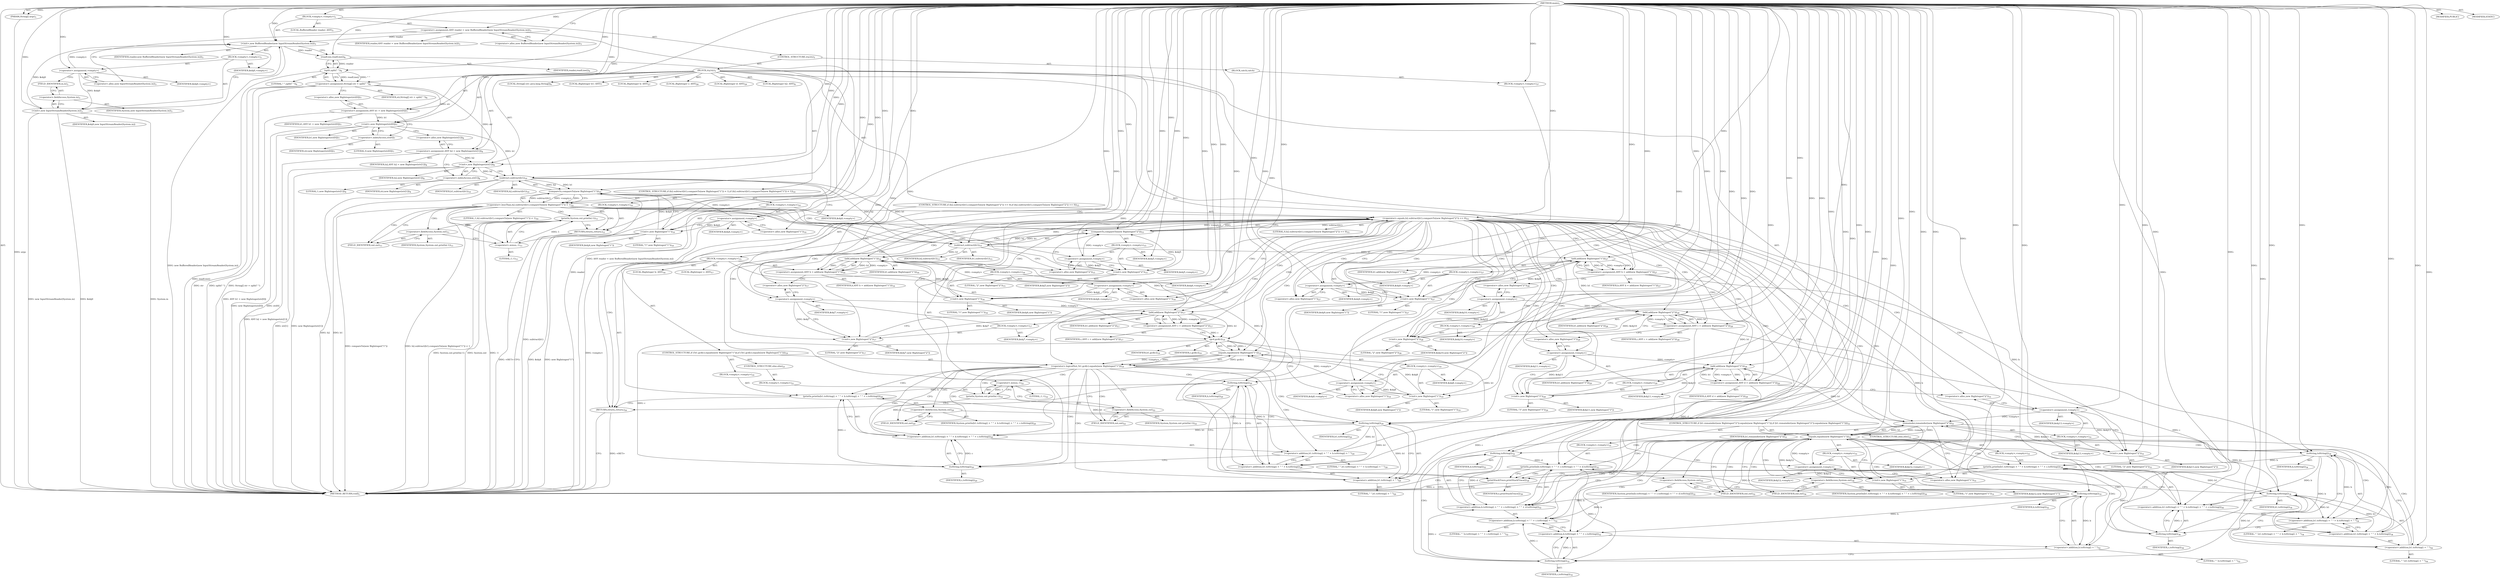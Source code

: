 digraph "main" {  
"23" [label = <(METHOD,main)<SUB>1</SUB>> ]
"24" [label = <(PARAM,String[] args)<SUB>1</SUB>> ]
"25" [label = <(BLOCK,&lt;empty&gt;,&lt;empty&gt;)<SUB>1</SUB>> ]
"4" [label = <(LOCAL,BufferedReader reader: ANY)<SUB>3</SUB>> ]
"26" [label = <(&lt;operator&gt;.assignment,ANY reader = new BufferedReader(new InputStreamReader(System.in)))<SUB>3</SUB>> ]
"27" [label = <(IDENTIFIER,reader,ANY reader = new BufferedReader(new InputStreamReader(System.in)))<SUB>3</SUB>> ]
"28" [label = <(&lt;operator&gt;.alloc,new BufferedReader(new InputStreamReader(System.in)))<SUB>3</SUB>> ]
"29" [label = <(&lt;init&gt;,new BufferedReader(new InputStreamReader(System.in)))<SUB>3</SUB>> ]
"3" [label = <(IDENTIFIER,reader,new BufferedReader(new InputStreamReader(System.in)))<SUB>3</SUB>> ]
"30" [label = <(BLOCK,&lt;empty&gt;,&lt;empty&gt;)<SUB>3</SUB>> ]
"31" [label = <(&lt;operator&gt;.assignment,&lt;empty&gt;)> ]
"32" [label = <(IDENTIFIER,$obj0,&lt;empty&gt;)> ]
"33" [label = <(&lt;operator&gt;.alloc,new InputStreamReader(System.in))<SUB>3</SUB>> ]
"34" [label = <(&lt;init&gt;,new InputStreamReader(System.in))<SUB>3</SUB>> ]
"35" [label = <(IDENTIFIER,$obj0,new InputStreamReader(System.in))> ]
"36" [label = <(&lt;operator&gt;.fieldAccess,System.in)<SUB>3</SUB>> ]
"37" [label = <(IDENTIFIER,System,new InputStreamReader(System.in))<SUB>3</SUB>> ]
"38" [label = <(FIELD_IDENTIFIER,in,in)<SUB>3</SUB>> ]
"39" [label = <(IDENTIFIER,$obj0,&lt;empty&gt;)> ]
"40" [label = <(CONTROL_STRUCTURE,try,try)<SUB>5</SUB>> ]
"41" [label = <(BLOCK,try,try)<SUB>5</SUB>> ]
"42" [label = <(LOCAL,String[] str: java.lang.String[])<SUB>6</SUB>> ]
"43" [label = <(&lt;operator&gt;.assignment,String[] str = split(&quot; &quot;))<SUB>6</SUB>> ]
"44" [label = <(IDENTIFIER,str,String[] str = split(&quot; &quot;))<SUB>6</SUB>> ]
"45" [label = <(split,split(&quot; &quot;))<SUB>6</SUB>> ]
"46" [label = <(readLine,readLine())<SUB>6</SUB>> ]
"47" [label = <(IDENTIFIER,reader,readLine())<SUB>6</SUB>> ]
"48" [label = <(LITERAL,&quot; &quot;,split(&quot; &quot;))<SUB>6</SUB>> ]
"6" [label = <(LOCAL,BigInteger b1: ANY)<SUB>7</SUB>> ]
"49" [label = <(&lt;operator&gt;.assignment,ANY b1 = new BigInteger(str[0]))<SUB>7</SUB>> ]
"50" [label = <(IDENTIFIER,b1,ANY b1 = new BigInteger(str[0]))<SUB>7</SUB>> ]
"51" [label = <(&lt;operator&gt;.alloc,new BigInteger(str[0]))<SUB>7</SUB>> ]
"52" [label = <(&lt;init&gt;,new BigInteger(str[0]))<SUB>7</SUB>> ]
"5" [label = <(IDENTIFIER,b1,new BigInteger(str[0]))<SUB>7</SUB>> ]
"53" [label = <(&lt;operator&gt;.indexAccess,str[0])<SUB>7</SUB>> ]
"54" [label = <(IDENTIFIER,str,new BigInteger(str[0]))<SUB>7</SUB>> ]
"55" [label = <(LITERAL,0,new BigInteger(str[0]))<SUB>7</SUB>> ]
"8" [label = <(LOCAL,BigInteger b2: ANY)<SUB>8</SUB>> ]
"56" [label = <(&lt;operator&gt;.assignment,ANY b2 = new BigInteger(str[1]))<SUB>8</SUB>> ]
"57" [label = <(IDENTIFIER,b2,ANY b2 = new BigInteger(str[1]))<SUB>8</SUB>> ]
"58" [label = <(&lt;operator&gt;.alloc,new BigInteger(str[1]))<SUB>8</SUB>> ]
"59" [label = <(&lt;init&gt;,new BigInteger(str[1]))<SUB>8</SUB>> ]
"7" [label = <(IDENTIFIER,b2,new BigInteger(str[1]))<SUB>8</SUB>> ]
"60" [label = <(&lt;operator&gt;.indexAccess,str[1])<SUB>8</SUB>> ]
"61" [label = <(IDENTIFIER,str,new BigInteger(str[1]))<SUB>8</SUB>> ]
"62" [label = <(LITERAL,1,new BigInteger(str[1]))<SUB>8</SUB>> ]
"63" [label = <(CONTROL_STRUCTURE,if (b2.subtract(b1).compareTo(new BigInteger(&quot;1&quot;)) &lt; 1),if (b2.subtract(b1).compareTo(new BigInteger(&quot;1&quot;)) &lt; 1))<SUB>10</SUB>> ]
"64" [label = <(&lt;operator&gt;.lessThan,b2.subtract(b1).compareTo(new BigInteger(&quot;1&quot;)) &lt; 1)<SUB>10</SUB>> ]
"65" [label = <(compareTo,compareTo(new BigInteger(&quot;1&quot;)))<SUB>10</SUB>> ]
"66" [label = <(subtract,subtract(b1))<SUB>10</SUB>> ]
"67" [label = <(IDENTIFIER,b2,subtract(b1))<SUB>10</SUB>> ]
"68" [label = <(IDENTIFIER,b1,subtract(b1))<SUB>10</SUB>> ]
"69" [label = <(BLOCK,&lt;empty&gt;,&lt;empty&gt;)<SUB>10</SUB>> ]
"70" [label = <(&lt;operator&gt;.assignment,&lt;empty&gt;)> ]
"71" [label = <(IDENTIFIER,$obj4,&lt;empty&gt;)> ]
"72" [label = <(&lt;operator&gt;.alloc,new BigInteger(&quot;1&quot;))<SUB>10</SUB>> ]
"73" [label = <(&lt;init&gt;,new BigInteger(&quot;1&quot;))<SUB>10</SUB>> ]
"74" [label = <(IDENTIFIER,$obj4,new BigInteger(&quot;1&quot;))> ]
"75" [label = <(LITERAL,&quot;1&quot;,new BigInteger(&quot;1&quot;))<SUB>10</SUB>> ]
"76" [label = <(IDENTIFIER,$obj4,&lt;empty&gt;)> ]
"77" [label = <(LITERAL,1,b2.subtract(b1).compareTo(new BigInteger(&quot;1&quot;)) &lt; 1)<SUB>10</SUB>> ]
"78" [label = <(BLOCK,&lt;empty&gt;,&lt;empty&gt;)<SUB>10</SUB>> ]
"79" [label = <(println,System.out.println(-1))<SUB>11</SUB>> ]
"80" [label = <(&lt;operator&gt;.fieldAccess,System.out)<SUB>11</SUB>> ]
"81" [label = <(IDENTIFIER,System,System.out.println(-1))<SUB>11</SUB>> ]
"82" [label = <(FIELD_IDENTIFIER,out,out)<SUB>11</SUB>> ]
"83" [label = <(&lt;operator&gt;.minus,-1)<SUB>11</SUB>> ]
"84" [label = <(LITERAL,1,-1)<SUB>11</SUB>> ]
"85" [label = <(RETURN,return;,return;)<SUB>12</SUB>> ]
"86" [label = <(CONTROL_STRUCTURE,if (b2.subtract(b1).compareTo(new BigInteger(&quot;2&quot;)) == 0),if (b2.subtract(b1).compareTo(new BigInteger(&quot;2&quot;)) == 0))<SUB>15</SUB>> ]
"87" [label = <(&lt;operator&gt;.equals,b2.subtract(b1).compareTo(new BigInteger(&quot;2&quot;)) == 0)<SUB>15</SUB>> ]
"88" [label = <(compareTo,compareTo(new BigInteger(&quot;2&quot;)))<SUB>15</SUB>> ]
"89" [label = <(subtract,subtract(b1))<SUB>15</SUB>> ]
"90" [label = <(IDENTIFIER,b2,subtract(b1))<SUB>15</SUB>> ]
"91" [label = <(IDENTIFIER,b1,subtract(b1))<SUB>15</SUB>> ]
"92" [label = <(BLOCK,&lt;empty&gt;,&lt;empty&gt;)<SUB>15</SUB>> ]
"93" [label = <(&lt;operator&gt;.assignment,&lt;empty&gt;)> ]
"94" [label = <(IDENTIFIER,$obj5,&lt;empty&gt;)> ]
"95" [label = <(&lt;operator&gt;.alloc,new BigInteger(&quot;2&quot;))<SUB>15</SUB>> ]
"96" [label = <(&lt;init&gt;,new BigInteger(&quot;2&quot;))<SUB>15</SUB>> ]
"97" [label = <(IDENTIFIER,$obj5,new BigInteger(&quot;2&quot;))> ]
"98" [label = <(LITERAL,&quot;2&quot;,new BigInteger(&quot;2&quot;))<SUB>15</SUB>> ]
"99" [label = <(IDENTIFIER,$obj5,&lt;empty&gt;)> ]
"100" [label = <(LITERAL,0,b2.subtract(b1).compareTo(new BigInteger(&quot;2&quot;)) == 0)<SUB>15</SUB>> ]
"101" [label = <(BLOCK,&lt;empty&gt;,&lt;empty&gt;)<SUB>15</SUB>> ]
"102" [label = <(LOCAL,BigInteger b: ANY)<SUB>16</SUB>> ]
"103" [label = <(&lt;operator&gt;.assignment,ANY b = add(new BigInteger(&quot;1&quot;)))<SUB>16</SUB>> ]
"104" [label = <(IDENTIFIER,b,ANY b = add(new BigInteger(&quot;1&quot;)))<SUB>16</SUB>> ]
"105" [label = <(add,add(new BigInteger(&quot;1&quot;)))<SUB>16</SUB>> ]
"106" [label = <(IDENTIFIER,b1,add(new BigInteger(&quot;1&quot;)))<SUB>16</SUB>> ]
"107" [label = <(BLOCK,&lt;empty&gt;,&lt;empty&gt;)<SUB>16</SUB>> ]
"108" [label = <(&lt;operator&gt;.assignment,&lt;empty&gt;)> ]
"109" [label = <(IDENTIFIER,$obj6,&lt;empty&gt;)> ]
"110" [label = <(&lt;operator&gt;.alloc,new BigInteger(&quot;1&quot;))<SUB>16</SUB>> ]
"111" [label = <(&lt;init&gt;,new BigInteger(&quot;1&quot;))<SUB>16</SUB>> ]
"112" [label = <(IDENTIFIER,$obj6,new BigInteger(&quot;1&quot;))> ]
"113" [label = <(LITERAL,&quot;1&quot;,new BigInteger(&quot;1&quot;))<SUB>16</SUB>> ]
"114" [label = <(IDENTIFIER,$obj6,&lt;empty&gt;)> ]
"115" [label = <(LOCAL,BigInteger c: ANY)<SUB>17</SUB>> ]
"116" [label = <(&lt;operator&gt;.assignment,ANY c = add(new BigInteger(&quot;2&quot;)))<SUB>17</SUB>> ]
"117" [label = <(IDENTIFIER,c,ANY c = add(new BigInteger(&quot;2&quot;)))<SUB>17</SUB>> ]
"118" [label = <(add,add(new BigInteger(&quot;2&quot;)))<SUB>17</SUB>> ]
"119" [label = <(IDENTIFIER,b1,add(new BigInteger(&quot;2&quot;)))<SUB>17</SUB>> ]
"120" [label = <(BLOCK,&lt;empty&gt;,&lt;empty&gt;)<SUB>17</SUB>> ]
"121" [label = <(&lt;operator&gt;.assignment,&lt;empty&gt;)> ]
"122" [label = <(IDENTIFIER,$obj7,&lt;empty&gt;)> ]
"123" [label = <(&lt;operator&gt;.alloc,new BigInteger(&quot;2&quot;))<SUB>17</SUB>> ]
"124" [label = <(&lt;init&gt;,new BigInteger(&quot;2&quot;))<SUB>17</SUB>> ]
"125" [label = <(IDENTIFIER,$obj7,new BigInteger(&quot;2&quot;))> ]
"126" [label = <(LITERAL,&quot;2&quot;,new BigInteger(&quot;2&quot;))<SUB>17</SUB>> ]
"127" [label = <(IDENTIFIER,$obj7,&lt;empty&gt;)> ]
"128" [label = <(CONTROL_STRUCTURE,if (!b1.gcd(c).equals(new BigInteger(&quot;1&quot;))),if (!b1.gcd(c).equals(new BigInteger(&quot;1&quot;))))<SUB>19</SUB>> ]
"129" [label = <(&lt;operator&gt;.logicalNot,!b1.gcd(c).equals(new BigInteger(&quot;1&quot;)))<SUB>19</SUB>> ]
"130" [label = <(equals,equals(new BigInteger(&quot;1&quot;)))<SUB>19</SUB>> ]
"131" [label = <(gcd,gcd(c))<SUB>19</SUB>> ]
"132" [label = <(IDENTIFIER,b1,gcd(c))<SUB>19</SUB>> ]
"133" [label = <(IDENTIFIER,c,gcd(c))<SUB>19</SUB>> ]
"134" [label = <(BLOCK,&lt;empty&gt;,&lt;empty&gt;)<SUB>19</SUB>> ]
"135" [label = <(&lt;operator&gt;.assignment,&lt;empty&gt;)> ]
"136" [label = <(IDENTIFIER,$obj8,&lt;empty&gt;)> ]
"137" [label = <(&lt;operator&gt;.alloc,new BigInteger(&quot;1&quot;))<SUB>19</SUB>> ]
"138" [label = <(&lt;init&gt;,new BigInteger(&quot;1&quot;))<SUB>19</SUB>> ]
"139" [label = <(IDENTIFIER,$obj8,new BigInteger(&quot;1&quot;))> ]
"140" [label = <(LITERAL,&quot;1&quot;,new BigInteger(&quot;1&quot;))<SUB>19</SUB>> ]
"141" [label = <(IDENTIFIER,$obj8,&lt;empty&gt;)> ]
"142" [label = <(BLOCK,&lt;empty&gt;,&lt;empty&gt;)<SUB>19</SUB>> ]
"143" [label = <(println,println(b1.toString() + &quot; &quot; + b.toString() + &quot; &quot; + c.toString()))<SUB>20</SUB>> ]
"144" [label = <(&lt;operator&gt;.fieldAccess,System.out)<SUB>20</SUB>> ]
"145" [label = <(IDENTIFIER,System,println(b1.toString() + &quot; &quot; + b.toString() + &quot; &quot; + c.toString()))<SUB>20</SUB>> ]
"146" [label = <(FIELD_IDENTIFIER,out,out)<SUB>20</SUB>> ]
"147" [label = <(&lt;operator&gt;.addition,b1.toString() + &quot; &quot; + b.toString() + &quot; &quot; + c.toString())<SUB>20</SUB>> ]
"148" [label = <(&lt;operator&gt;.addition,b1.toString() + &quot; &quot; + b.toString() + &quot; &quot;)<SUB>20</SUB>> ]
"149" [label = <(&lt;operator&gt;.addition,b1.toString() + &quot; &quot; + b.toString())<SUB>20</SUB>> ]
"150" [label = <(&lt;operator&gt;.addition,b1.toString() + &quot; &quot;)<SUB>20</SUB>> ]
"151" [label = <(toString,toString())<SUB>20</SUB>> ]
"152" [label = <(IDENTIFIER,b1,toString())<SUB>20</SUB>> ]
"153" [label = <(LITERAL,&quot; &quot;,b1.toString() + &quot; &quot;)<SUB>20</SUB>> ]
"154" [label = <(toString,toString())<SUB>20</SUB>> ]
"155" [label = <(IDENTIFIER,b,toString())<SUB>20</SUB>> ]
"156" [label = <(LITERAL,&quot; &quot;,b1.toString() + &quot; &quot; + b.toString() + &quot; &quot;)<SUB>20</SUB>> ]
"157" [label = <(toString,toString())<SUB>20</SUB>> ]
"158" [label = <(IDENTIFIER,c,toString())<SUB>20</SUB>> ]
"159" [label = <(CONTROL_STRUCTURE,else,else)<SUB>21</SUB>> ]
"160" [label = <(BLOCK,&lt;empty&gt;,&lt;empty&gt;)<SUB>21</SUB>> ]
"161" [label = <(println,System.out.println(-1))<SUB>22</SUB>> ]
"162" [label = <(&lt;operator&gt;.fieldAccess,System.out)<SUB>22</SUB>> ]
"163" [label = <(IDENTIFIER,System,System.out.println(-1))<SUB>22</SUB>> ]
"164" [label = <(FIELD_IDENTIFIER,out,out)<SUB>22</SUB>> ]
"165" [label = <(&lt;operator&gt;.minus,-1)<SUB>22</SUB>> ]
"166" [label = <(LITERAL,1,-1)<SUB>22</SUB>> ]
"167" [label = <(RETURN,return;,return;)<SUB>24</SUB>> ]
"168" [label = <(LOCAL,BigInteger b: ANY)<SUB>27</SUB>> ]
"169" [label = <(&lt;operator&gt;.assignment,ANY b = add(new BigInteger(&quot;1&quot;)))<SUB>27</SUB>> ]
"170" [label = <(IDENTIFIER,b,ANY b = add(new BigInteger(&quot;1&quot;)))<SUB>27</SUB>> ]
"171" [label = <(add,add(new BigInteger(&quot;1&quot;)))<SUB>27</SUB>> ]
"172" [label = <(IDENTIFIER,b1,add(new BigInteger(&quot;1&quot;)))<SUB>27</SUB>> ]
"173" [label = <(BLOCK,&lt;empty&gt;,&lt;empty&gt;)<SUB>27</SUB>> ]
"174" [label = <(&lt;operator&gt;.assignment,&lt;empty&gt;)> ]
"175" [label = <(IDENTIFIER,$obj9,&lt;empty&gt;)> ]
"176" [label = <(&lt;operator&gt;.alloc,new BigInteger(&quot;1&quot;))<SUB>27</SUB>> ]
"177" [label = <(&lt;init&gt;,new BigInteger(&quot;1&quot;))<SUB>27</SUB>> ]
"178" [label = <(IDENTIFIER,$obj9,new BigInteger(&quot;1&quot;))> ]
"179" [label = <(LITERAL,&quot;1&quot;,new BigInteger(&quot;1&quot;))<SUB>27</SUB>> ]
"180" [label = <(IDENTIFIER,$obj9,&lt;empty&gt;)> ]
"181" [label = <(LOCAL,BigInteger c: ANY)<SUB>28</SUB>> ]
"182" [label = <(&lt;operator&gt;.assignment,ANY c = add(new BigInteger(&quot;2&quot;)))<SUB>28</SUB>> ]
"183" [label = <(IDENTIFIER,c,ANY c = add(new BigInteger(&quot;2&quot;)))<SUB>28</SUB>> ]
"184" [label = <(add,add(new BigInteger(&quot;2&quot;)))<SUB>28</SUB>> ]
"185" [label = <(IDENTIFIER,b1,add(new BigInteger(&quot;2&quot;)))<SUB>28</SUB>> ]
"186" [label = <(BLOCK,&lt;empty&gt;,&lt;empty&gt;)<SUB>28</SUB>> ]
"187" [label = <(&lt;operator&gt;.assignment,&lt;empty&gt;)> ]
"188" [label = <(IDENTIFIER,$obj10,&lt;empty&gt;)> ]
"189" [label = <(&lt;operator&gt;.alloc,new BigInteger(&quot;2&quot;))<SUB>28</SUB>> ]
"190" [label = <(&lt;init&gt;,new BigInteger(&quot;2&quot;))<SUB>28</SUB>> ]
"191" [label = <(IDENTIFIER,$obj10,new BigInteger(&quot;2&quot;))> ]
"192" [label = <(LITERAL,&quot;2&quot;,new BigInteger(&quot;2&quot;))<SUB>28</SUB>> ]
"193" [label = <(IDENTIFIER,$obj10,&lt;empty&gt;)> ]
"194" [label = <(LOCAL,BigInteger d: ANY)<SUB>29</SUB>> ]
"195" [label = <(&lt;operator&gt;.assignment,ANY d = add(new BigInteger(&quot;3&quot;)))<SUB>29</SUB>> ]
"196" [label = <(IDENTIFIER,d,ANY d = add(new BigInteger(&quot;3&quot;)))<SUB>29</SUB>> ]
"197" [label = <(add,add(new BigInteger(&quot;3&quot;)))<SUB>29</SUB>> ]
"198" [label = <(IDENTIFIER,b1,add(new BigInteger(&quot;3&quot;)))<SUB>29</SUB>> ]
"199" [label = <(BLOCK,&lt;empty&gt;,&lt;empty&gt;)<SUB>29</SUB>> ]
"200" [label = <(&lt;operator&gt;.assignment,&lt;empty&gt;)> ]
"201" [label = <(IDENTIFIER,$obj11,&lt;empty&gt;)> ]
"202" [label = <(&lt;operator&gt;.alloc,new BigInteger(&quot;3&quot;))<SUB>29</SUB>> ]
"203" [label = <(&lt;init&gt;,new BigInteger(&quot;3&quot;))<SUB>29</SUB>> ]
"204" [label = <(IDENTIFIER,$obj11,new BigInteger(&quot;3&quot;))> ]
"205" [label = <(LITERAL,&quot;3&quot;,new BigInteger(&quot;3&quot;))<SUB>29</SUB>> ]
"206" [label = <(IDENTIFIER,$obj11,&lt;empty&gt;)> ]
"207" [label = <(CONTROL_STRUCTURE,if (b1.remainder(new BigInteger(&quot;2&quot;)).equals(new BigInteger(&quot;1&quot;))),if (b1.remainder(new BigInteger(&quot;2&quot;)).equals(new BigInteger(&quot;1&quot;))))<SUB>31</SUB>> ]
"208" [label = <(equals,equals(new BigInteger(&quot;1&quot;)))<SUB>31</SUB>> ]
"209" [label = <(remainder,remainder(new BigInteger(&quot;2&quot;)))<SUB>31</SUB>> ]
"210" [label = <(IDENTIFIER,b1,remainder(new BigInteger(&quot;2&quot;)))<SUB>31</SUB>> ]
"211" [label = <(BLOCK,&lt;empty&gt;,&lt;empty&gt;)<SUB>31</SUB>> ]
"212" [label = <(&lt;operator&gt;.assignment,&lt;empty&gt;)> ]
"213" [label = <(IDENTIFIER,$obj13,&lt;empty&gt;)> ]
"214" [label = <(&lt;operator&gt;.alloc,new BigInteger(&quot;2&quot;))<SUB>31</SUB>> ]
"215" [label = <(&lt;init&gt;,new BigInteger(&quot;2&quot;))<SUB>31</SUB>> ]
"216" [label = <(IDENTIFIER,$obj13,new BigInteger(&quot;2&quot;))> ]
"217" [label = <(LITERAL,&quot;2&quot;,new BigInteger(&quot;2&quot;))<SUB>31</SUB>> ]
"218" [label = <(IDENTIFIER,$obj13,&lt;empty&gt;)> ]
"219" [label = <(BLOCK,&lt;empty&gt;,&lt;empty&gt;)<SUB>31</SUB>> ]
"220" [label = <(&lt;operator&gt;.assignment,&lt;empty&gt;)> ]
"221" [label = <(IDENTIFIER,$obj12,&lt;empty&gt;)> ]
"222" [label = <(&lt;operator&gt;.alloc,new BigInteger(&quot;1&quot;))<SUB>31</SUB>> ]
"223" [label = <(&lt;init&gt;,new BigInteger(&quot;1&quot;))<SUB>31</SUB>> ]
"224" [label = <(IDENTIFIER,$obj12,new BigInteger(&quot;1&quot;))> ]
"225" [label = <(LITERAL,&quot;1&quot;,new BigInteger(&quot;1&quot;))<SUB>31</SUB>> ]
"226" [label = <(IDENTIFIER,$obj12,&lt;empty&gt;)> ]
"227" [label = <(BLOCK,&lt;empty&gt;,&lt;empty&gt;)<SUB>31</SUB>> ]
"228" [label = <(println,println(b.toString() + &quot; &quot; + c.toString() + &quot; &quot; + d.toString()))<SUB>32</SUB>> ]
"229" [label = <(&lt;operator&gt;.fieldAccess,System.out)<SUB>32</SUB>> ]
"230" [label = <(IDENTIFIER,System,println(b.toString() + &quot; &quot; + c.toString() + &quot; &quot; + d.toString()))<SUB>32</SUB>> ]
"231" [label = <(FIELD_IDENTIFIER,out,out)<SUB>32</SUB>> ]
"232" [label = <(&lt;operator&gt;.addition,b.toString() + &quot; &quot; + c.toString() + &quot; &quot; + d.toString())<SUB>32</SUB>> ]
"233" [label = <(&lt;operator&gt;.addition,b.toString() + &quot; &quot; + c.toString() + &quot; &quot;)<SUB>32</SUB>> ]
"234" [label = <(&lt;operator&gt;.addition,b.toString() + &quot; &quot; + c.toString())<SUB>32</SUB>> ]
"235" [label = <(&lt;operator&gt;.addition,b.toString() + &quot; &quot;)<SUB>32</SUB>> ]
"236" [label = <(toString,toString())<SUB>32</SUB>> ]
"237" [label = <(IDENTIFIER,b,toString())<SUB>32</SUB>> ]
"238" [label = <(LITERAL,&quot; &quot;,b.toString() + &quot; &quot;)<SUB>32</SUB>> ]
"239" [label = <(toString,toString())<SUB>32</SUB>> ]
"240" [label = <(IDENTIFIER,c,toString())<SUB>32</SUB>> ]
"241" [label = <(LITERAL,&quot; &quot;,b.toString() + &quot; &quot; + c.toString() + &quot; &quot;)<SUB>32</SUB>> ]
"242" [label = <(toString,toString())<SUB>32</SUB>> ]
"243" [label = <(IDENTIFIER,d,toString())<SUB>32</SUB>> ]
"244" [label = <(CONTROL_STRUCTURE,else,else)<SUB>33</SUB>> ]
"245" [label = <(BLOCK,&lt;empty&gt;,&lt;empty&gt;)<SUB>33</SUB>> ]
"246" [label = <(println,println(b1.toString() + &quot; &quot; + b.toString() + &quot; &quot; + c.toString()))<SUB>34</SUB>> ]
"247" [label = <(&lt;operator&gt;.fieldAccess,System.out)<SUB>34</SUB>> ]
"248" [label = <(IDENTIFIER,System,println(b1.toString() + &quot; &quot; + b.toString() + &quot; &quot; + c.toString()))<SUB>34</SUB>> ]
"249" [label = <(FIELD_IDENTIFIER,out,out)<SUB>34</SUB>> ]
"250" [label = <(&lt;operator&gt;.addition,b1.toString() + &quot; &quot; + b.toString() + &quot; &quot; + c.toString())<SUB>34</SUB>> ]
"251" [label = <(&lt;operator&gt;.addition,b1.toString() + &quot; &quot; + b.toString() + &quot; &quot;)<SUB>34</SUB>> ]
"252" [label = <(&lt;operator&gt;.addition,b1.toString() + &quot; &quot; + b.toString())<SUB>34</SUB>> ]
"253" [label = <(&lt;operator&gt;.addition,b1.toString() + &quot; &quot;)<SUB>34</SUB>> ]
"254" [label = <(toString,toString())<SUB>34</SUB>> ]
"255" [label = <(IDENTIFIER,b1,toString())<SUB>34</SUB>> ]
"256" [label = <(LITERAL,&quot; &quot;,b1.toString() + &quot; &quot;)<SUB>34</SUB>> ]
"257" [label = <(toString,toString())<SUB>34</SUB>> ]
"258" [label = <(IDENTIFIER,b,toString())<SUB>34</SUB>> ]
"259" [label = <(LITERAL,&quot; &quot;,b1.toString() + &quot; &quot; + b.toString() + &quot; &quot;)<SUB>34</SUB>> ]
"260" [label = <(toString,toString())<SUB>34</SUB>> ]
"261" [label = <(IDENTIFIER,c,toString())<SUB>34</SUB>> ]
"262" [label = <(BLOCK,catch,catch)> ]
"263" [label = <(BLOCK,&lt;empty&gt;,&lt;empty&gt;)<SUB>37</SUB>> ]
"264" [label = <(printStackTrace,printStackTrace())<SUB>39</SUB>> ]
"265" [label = <(IDENTIFIER,e,printStackTrace())<SUB>39</SUB>> ]
"266" [label = <(MODIFIER,PUBLIC)> ]
"267" [label = <(MODIFIER,STATIC)> ]
"268" [label = <(METHOD_RETURN,void)<SUB>1</SUB>> ]
  "23" -> "24"  [ label = "AST: "] 
  "23" -> "25"  [ label = "AST: "] 
  "23" -> "266"  [ label = "AST: "] 
  "23" -> "267"  [ label = "AST: "] 
  "23" -> "268"  [ label = "AST: "] 
  "25" -> "4"  [ label = "AST: "] 
  "25" -> "26"  [ label = "AST: "] 
  "25" -> "29"  [ label = "AST: "] 
  "25" -> "40"  [ label = "AST: "] 
  "26" -> "27"  [ label = "AST: "] 
  "26" -> "28"  [ label = "AST: "] 
  "29" -> "3"  [ label = "AST: "] 
  "29" -> "30"  [ label = "AST: "] 
  "30" -> "31"  [ label = "AST: "] 
  "30" -> "34"  [ label = "AST: "] 
  "30" -> "39"  [ label = "AST: "] 
  "31" -> "32"  [ label = "AST: "] 
  "31" -> "33"  [ label = "AST: "] 
  "34" -> "35"  [ label = "AST: "] 
  "34" -> "36"  [ label = "AST: "] 
  "36" -> "37"  [ label = "AST: "] 
  "36" -> "38"  [ label = "AST: "] 
  "40" -> "41"  [ label = "AST: "] 
  "40" -> "262"  [ label = "AST: "] 
  "41" -> "42"  [ label = "AST: "] 
  "41" -> "43"  [ label = "AST: "] 
  "41" -> "6"  [ label = "AST: "] 
  "41" -> "49"  [ label = "AST: "] 
  "41" -> "52"  [ label = "AST: "] 
  "41" -> "8"  [ label = "AST: "] 
  "41" -> "56"  [ label = "AST: "] 
  "41" -> "59"  [ label = "AST: "] 
  "41" -> "63"  [ label = "AST: "] 
  "41" -> "86"  [ label = "AST: "] 
  "41" -> "168"  [ label = "AST: "] 
  "41" -> "169"  [ label = "AST: "] 
  "41" -> "181"  [ label = "AST: "] 
  "41" -> "182"  [ label = "AST: "] 
  "41" -> "194"  [ label = "AST: "] 
  "41" -> "195"  [ label = "AST: "] 
  "41" -> "207"  [ label = "AST: "] 
  "43" -> "44"  [ label = "AST: "] 
  "43" -> "45"  [ label = "AST: "] 
  "45" -> "46"  [ label = "AST: "] 
  "45" -> "48"  [ label = "AST: "] 
  "46" -> "47"  [ label = "AST: "] 
  "49" -> "50"  [ label = "AST: "] 
  "49" -> "51"  [ label = "AST: "] 
  "52" -> "5"  [ label = "AST: "] 
  "52" -> "53"  [ label = "AST: "] 
  "53" -> "54"  [ label = "AST: "] 
  "53" -> "55"  [ label = "AST: "] 
  "56" -> "57"  [ label = "AST: "] 
  "56" -> "58"  [ label = "AST: "] 
  "59" -> "7"  [ label = "AST: "] 
  "59" -> "60"  [ label = "AST: "] 
  "60" -> "61"  [ label = "AST: "] 
  "60" -> "62"  [ label = "AST: "] 
  "63" -> "64"  [ label = "AST: "] 
  "63" -> "78"  [ label = "AST: "] 
  "64" -> "65"  [ label = "AST: "] 
  "64" -> "77"  [ label = "AST: "] 
  "65" -> "66"  [ label = "AST: "] 
  "65" -> "69"  [ label = "AST: "] 
  "66" -> "67"  [ label = "AST: "] 
  "66" -> "68"  [ label = "AST: "] 
  "69" -> "70"  [ label = "AST: "] 
  "69" -> "73"  [ label = "AST: "] 
  "69" -> "76"  [ label = "AST: "] 
  "70" -> "71"  [ label = "AST: "] 
  "70" -> "72"  [ label = "AST: "] 
  "73" -> "74"  [ label = "AST: "] 
  "73" -> "75"  [ label = "AST: "] 
  "78" -> "79"  [ label = "AST: "] 
  "78" -> "85"  [ label = "AST: "] 
  "79" -> "80"  [ label = "AST: "] 
  "79" -> "83"  [ label = "AST: "] 
  "80" -> "81"  [ label = "AST: "] 
  "80" -> "82"  [ label = "AST: "] 
  "83" -> "84"  [ label = "AST: "] 
  "86" -> "87"  [ label = "AST: "] 
  "86" -> "101"  [ label = "AST: "] 
  "87" -> "88"  [ label = "AST: "] 
  "87" -> "100"  [ label = "AST: "] 
  "88" -> "89"  [ label = "AST: "] 
  "88" -> "92"  [ label = "AST: "] 
  "89" -> "90"  [ label = "AST: "] 
  "89" -> "91"  [ label = "AST: "] 
  "92" -> "93"  [ label = "AST: "] 
  "92" -> "96"  [ label = "AST: "] 
  "92" -> "99"  [ label = "AST: "] 
  "93" -> "94"  [ label = "AST: "] 
  "93" -> "95"  [ label = "AST: "] 
  "96" -> "97"  [ label = "AST: "] 
  "96" -> "98"  [ label = "AST: "] 
  "101" -> "102"  [ label = "AST: "] 
  "101" -> "103"  [ label = "AST: "] 
  "101" -> "115"  [ label = "AST: "] 
  "101" -> "116"  [ label = "AST: "] 
  "101" -> "128"  [ label = "AST: "] 
  "101" -> "167"  [ label = "AST: "] 
  "103" -> "104"  [ label = "AST: "] 
  "103" -> "105"  [ label = "AST: "] 
  "105" -> "106"  [ label = "AST: "] 
  "105" -> "107"  [ label = "AST: "] 
  "107" -> "108"  [ label = "AST: "] 
  "107" -> "111"  [ label = "AST: "] 
  "107" -> "114"  [ label = "AST: "] 
  "108" -> "109"  [ label = "AST: "] 
  "108" -> "110"  [ label = "AST: "] 
  "111" -> "112"  [ label = "AST: "] 
  "111" -> "113"  [ label = "AST: "] 
  "116" -> "117"  [ label = "AST: "] 
  "116" -> "118"  [ label = "AST: "] 
  "118" -> "119"  [ label = "AST: "] 
  "118" -> "120"  [ label = "AST: "] 
  "120" -> "121"  [ label = "AST: "] 
  "120" -> "124"  [ label = "AST: "] 
  "120" -> "127"  [ label = "AST: "] 
  "121" -> "122"  [ label = "AST: "] 
  "121" -> "123"  [ label = "AST: "] 
  "124" -> "125"  [ label = "AST: "] 
  "124" -> "126"  [ label = "AST: "] 
  "128" -> "129"  [ label = "AST: "] 
  "128" -> "142"  [ label = "AST: "] 
  "128" -> "159"  [ label = "AST: "] 
  "129" -> "130"  [ label = "AST: "] 
  "130" -> "131"  [ label = "AST: "] 
  "130" -> "134"  [ label = "AST: "] 
  "131" -> "132"  [ label = "AST: "] 
  "131" -> "133"  [ label = "AST: "] 
  "134" -> "135"  [ label = "AST: "] 
  "134" -> "138"  [ label = "AST: "] 
  "134" -> "141"  [ label = "AST: "] 
  "135" -> "136"  [ label = "AST: "] 
  "135" -> "137"  [ label = "AST: "] 
  "138" -> "139"  [ label = "AST: "] 
  "138" -> "140"  [ label = "AST: "] 
  "142" -> "143"  [ label = "AST: "] 
  "143" -> "144"  [ label = "AST: "] 
  "143" -> "147"  [ label = "AST: "] 
  "144" -> "145"  [ label = "AST: "] 
  "144" -> "146"  [ label = "AST: "] 
  "147" -> "148"  [ label = "AST: "] 
  "147" -> "157"  [ label = "AST: "] 
  "148" -> "149"  [ label = "AST: "] 
  "148" -> "156"  [ label = "AST: "] 
  "149" -> "150"  [ label = "AST: "] 
  "149" -> "154"  [ label = "AST: "] 
  "150" -> "151"  [ label = "AST: "] 
  "150" -> "153"  [ label = "AST: "] 
  "151" -> "152"  [ label = "AST: "] 
  "154" -> "155"  [ label = "AST: "] 
  "157" -> "158"  [ label = "AST: "] 
  "159" -> "160"  [ label = "AST: "] 
  "160" -> "161"  [ label = "AST: "] 
  "161" -> "162"  [ label = "AST: "] 
  "161" -> "165"  [ label = "AST: "] 
  "162" -> "163"  [ label = "AST: "] 
  "162" -> "164"  [ label = "AST: "] 
  "165" -> "166"  [ label = "AST: "] 
  "169" -> "170"  [ label = "AST: "] 
  "169" -> "171"  [ label = "AST: "] 
  "171" -> "172"  [ label = "AST: "] 
  "171" -> "173"  [ label = "AST: "] 
  "173" -> "174"  [ label = "AST: "] 
  "173" -> "177"  [ label = "AST: "] 
  "173" -> "180"  [ label = "AST: "] 
  "174" -> "175"  [ label = "AST: "] 
  "174" -> "176"  [ label = "AST: "] 
  "177" -> "178"  [ label = "AST: "] 
  "177" -> "179"  [ label = "AST: "] 
  "182" -> "183"  [ label = "AST: "] 
  "182" -> "184"  [ label = "AST: "] 
  "184" -> "185"  [ label = "AST: "] 
  "184" -> "186"  [ label = "AST: "] 
  "186" -> "187"  [ label = "AST: "] 
  "186" -> "190"  [ label = "AST: "] 
  "186" -> "193"  [ label = "AST: "] 
  "187" -> "188"  [ label = "AST: "] 
  "187" -> "189"  [ label = "AST: "] 
  "190" -> "191"  [ label = "AST: "] 
  "190" -> "192"  [ label = "AST: "] 
  "195" -> "196"  [ label = "AST: "] 
  "195" -> "197"  [ label = "AST: "] 
  "197" -> "198"  [ label = "AST: "] 
  "197" -> "199"  [ label = "AST: "] 
  "199" -> "200"  [ label = "AST: "] 
  "199" -> "203"  [ label = "AST: "] 
  "199" -> "206"  [ label = "AST: "] 
  "200" -> "201"  [ label = "AST: "] 
  "200" -> "202"  [ label = "AST: "] 
  "203" -> "204"  [ label = "AST: "] 
  "203" -> "205"  [ label = "AST: "] 
  "207" -> "208"  [ label = "AST: "] 
  "207" -> "227"  [ label = "AST: "] 
  "207" -> "244"  [ label = "AST: "] 
  "208" -> "209"  [ label = "AST: "] 
  "208" -> "219"  [ label = "AST: "] 
  "209" -> "210"  [ label = "AST: "] 
  "209" -> "211"  [ label = "AST: "] 
  "211" -> "212"  [ label = "AST: "] 
  "211" -> "215"  [ label = "AST: "] 
  "211" -> "218"  [ label = "AST: "] 
  "212" -> "213"  [ label = "AST: "] 
  "212" -> "214"  [ label = "AST: "] 
  "215" -> "216"  [ label = "AST: "] 
  "215" -> "217"  [ label = "AST: "] 
  "219" -> "220"  [ label = "AST: "] 
  "219" -> "223"  [ label = "AST: "] 
  "219" -> "226"  [ label = "AST: "] 
  "220" -> "221"  [ label = "AST: "] 
  "220" -> "222"  [ label = "AST: "] 
  "223" -> "224"  [ label = "AST: "] 
  "223" -> "225"  [ label = "AST: "] 
  "227" -> "228"  [ label = "AST: "] 
  "228" -> "229"  [ label = "AST: "] 
  "228" -> "232"  [ label = "AST: "] 
  "229" -> "230"  [ label = "AST: "] 
  "229" -> "231"  [ label = "AST: "] 
  "232" -> "233"  [ label = "AST: "] 
  "232" -> "242"  [ label = "AST: "] 
  "233" -> "234"  [ label = "AST: "] 
  "233" -> "241"  [ label = "AST: "] 
  "234" -> "235"  [ label = "AST: "] 
  "234" -> "239"  [ label = "AST: "] 
  "235" -> "236"  [ label = "AST: "] 
  "235" -> "238"  [ label = "AST: "] 
  "236" -> "237"  [ label = "AST: "] 
  "239" -> "240"  [ label = "AST: "] 
  "242" -> "243"  [ label = "AST: "] 
  "244" -> "245"  [ label = "AST: "] 
  "245" -> "246"  [ label = "AST: "] 
  "246" -> "247"  [ label = "AST: "] 
  "246" -> "250"  [ label = "AST: "] 
  "247" -> "248"  [ label = "AST: "] 
  "247" -> "249"  [ label = "AST: "] 
  "250" -> "251"  [ label = "AST: "] 
  "250" -> "260"  [ label = "AST: "] 
  "251" -> "252"  [ label = "AST: "] 
  "251" -> "259"  [ label = "AST: "] 
  "252" -> "253"  [ label = "AST: "] 
  "252" -> "257"  [ label = "AST: "] 
  "253" -> "254"  [ label = "AST: "] 
  "253" -> "256"  [ label = "AST: "] 
  "254" -> "255"  [ label = "AST: "] 
  "257" -> "258"  [ label = "AST: "] 
  "260" -> "261"  [ label = "AST: "] 
  "262" -> "263"  [ label = "AST: "] 
  "263" -> "264"  [ label = "AST: "] 
  "264" -> "265"  [ label = "AST: "] 
  "26" -> "33"  [ label = "CFG: "] 
  "29" -> "46"  [ label = "CFG: "] 
  "28" -> "26"  [ label = "CFG: "] 
  "31" -> "38"  [ label = "CFG: "] 
  "34" -> "29"  [ label = "CFG: "] 
  "43" -> "51"  [ label = "CFG: "] 
  "49" -> "53"  [ label = "CFG: "] 
  "52" -> "58"  [ label = "CFG: "] 
  "56" -> "60"  [ label = "CFG: "] 
  "59" -> "66"  [ label = "CFG: "] 
  "169" -> "189"  [ label = "CFG: "] 
  "182" -> "202"  [ label = "CFG: "] 
  "195" -> "214"  [ label = "CFG: "] 
  "33" -> "31"  [ label = "CFG: "] 
  "36" -> "34"  [ label = "CFG: "] 
  "45" -> "43"  [ label = "CFG: "] 
  "51" -> "49"  [ label = "CFG: "] 
  "53" -> "52"  [ label = "CFG: "] 
  "58" -> "56"  [ label = "CFG: "] 
  "60" -> "59"  [ label = "CFG: "] 
  "64" -> "82"  [ label = "CFG: "] 
  "64" -> "89"  [ label = "CFG: "] 
  "87" -> "110"  [ label = "CFG: "] 
  "87" -> "176"  [ label = "CFG: "] 
  "171" -> "169"  [ label = "CFG: "] 
  "184" -> "182"  [ label = "CFG: "] 
  "197" -> "195"  [ label = "CFG: "] 
  "208" -> "231"  [ label = "CFG: "] 
  "208" -> "249"  [ label = "CFG: "] 
  "264" -> "268"  [ label = "CFG: "] 
  "38" -> "36"  [ label = "CFG: "] 
  "46" -> "45"  [ label = "CFG: "] 
  "65" -> "64"  [ label = "CFG: "] 
  "79" -> "85"  [ label = "CFG: "] 
  "85" -> "268"  [ label = "CFG: "] 
  "88" -> "87"  [ label = "CFG: "] 
  "103" -> "123"  [ label = "CFG: "] 
  "116" -> "131"  [ label = "CFG: "] 
  "167" -> "268"  [ label = "CFG: "] 
  "209" -> "222"  [ label = "CFG: "] 
  "228" -> "268"  [ label = "CFG: "] 
  "228" -> "264"  [ label = "CFG: "] 
  "66" -> "72"  [ label = "CFG: "] 
  "80" -> "83"  [ label = "CFG: "] 
  "83" -> "79"  [ label = "CFG: "] 
  "89" -> "95"  [ label = "CFG: "] 
  "105" -> "103"  [ label = "CFG: "] 
  "118" -> "116"  [ label = "CFG: "] 
  "129" -> "146"  [ label = "CFG: "] 
  "129" -> "164"  [ label = "CFG: "] 
  "174" -> "177"  [ label = "CFG: "] 
  "177" -> "171"  [ label = "CFG: "] 
  "187" -> "190"  [ label = "CFG: "] 
  "190" -> "184"  [ label = "CFG: "] 
  "200" -> "203"  [ label = "CFG: "] 
  "203" -> "197"  [ label = "CFG: "] 
  "220" -> "223"  [ label = "CFG: "] 
  "223" -> "208"  [ label = "CFG: "] 
  "229" -> "236"  [ label = "CFG: "] 
  "232" -> "228"  [ label = "CFG: "] 
  "246" -> "268"  [ label = "CFG: "] 
  "246" -> "264"  [ label = "CFG: "] 
  "70" -> "73"  [ label = "CFG: "] 
  "73" -> "65"  [ label = "CFG: "] 
  "82" -> "80"  [ label = "CFG: "] 
  "93" -> "96"  [ label = "CFG: "] 
  "96" -> "88"  [ label = "CFG: "] 
  "130" -> "129"  [ label = "CFG: "] 
  "143" -> "167"  [ label = "CFG: "] 
  "176" -> "174"  [ label = "CFG: "] 
  "189" -> "187"  [ label = "CFG: "] 
  "202" -> "200"  [ label = "CFG: "] 
  "212" -> "215"  [ label = "CFG: "] 
  "215" -> "209"  [ label = "CFG: "] 
  "222" -> "220"  [ label = "CFG: "] 
  "231" -> "229"  [ label = "CFG: "] 
  "233" -> "242"  [ label = "CFG: "] 
  "242" -> "232"  [ label = "CFG: "] 
  "247" -> "254"  [ label = "CFG: "] 
  "250" -> "246"  [ label = "CFG: "] 
  "72" -> "70"  [ label = "CFG: "] 
  "95" -> "93"  [ label = "CFG: "] 
  "108" -> "111"  [ label = "CFG: "] 
  "111" -> "105"  [ label = "CFG: "] 
  "121" -> "124"  [ label = "CFG: "] 
  "124" -> "118"  [ label = "CFG: "] 
  "131" -> "137"  [ label = "CFG: "] 
  "144" -> "151"  [ label = "CFG: "] 
  "147" -> "143"  [ label = "CFG: "] 
  "161" -> "167"  [ label = "CFG: "] 
  "214" -> "212"  [ label = "CFG: "] 
  "234" -> "233"  [ label = "CFG: "] 
  "249" -> "247"  [ label = "CFG: "] 
  "251" -> "260"  [ label = "CFG: "] 
  "260" -> "250"  [ label = "CFG: "] 
  "110" -> "108"  [ label = "CFG: "] 
  "123" -> "121"  [ label = "CFG: "] 
  "135" -> "138"  [ label = "CFG: "] 
  "138" -> "130"  [ label = "CFG: "] 
  "146" -> "144"  [ label = "CFG: "] 
  "148" -> "157"  [ label = "CFG: "] 
  "157" -> "147"  [ label = "CFG: "] 
  "162" -> "165"  [ label = "CFG: "] 
  "165" -> "161"  [ label = "CFG: "] 
  "235" -> "239"  [ label = "CFG: "] 
  "239" -> "234"  [ label = "CFG: "] 
  "252" -> "251"  [ label = "CFG: "] 
  "137" -> "135"  [ label = "CFG: "] 
  "149" -> "148"  [ label = "CFG: "] 
  "164" -> "162"  [ label = "CFG: "] 
  "236" -> "235"  [ label = "CFG: "] 
  "253" -> "257"  [ label = "CFG: "] 
  "257" -> "252"  [ label = "CFG: "] 
  "150" -> "154"  [ label = "CFG: "] 
  "154" -> "149"  [ label = "CFG: "] 
  "254" -> "253"  [ label = "CFG: "] 
  "151" -> "150"  [ label = "CFG: "] 
  "23" -> "28"  [ label = "CFG: "] 
  "85" -> "268"  [ label = "DDG: &lt;RET&gt;"] 
  "167" -> "268"  [ label = "DDG: &lt;RET&gt;"] 
  "24" -> "268"  [ label = "DDG: args"] 
  "26" -> "268"  [ label = "DDG: ANY reader = new BufferedReader(new InputStreamReader(System.in))"] 
  "34" -> "268"  [ label = "DDG: $obj0"] 
  "34" -> "268"  [ label = "DDG: System.in"] 
  "34" -> "268"  [ label = "DDG: new InputStreamReader(System.in)"] 
  "29" -> "268"  [ label = "DDG: new BufferedReader(new InputStreamReader(System.in))"] 
  "43" -> "268"  [ label = "DDG: str"] 
  "46" -> "268"  [ label = "DDG: reader"] 
  "45" -> "268"  [ label = "DDG: readLine()"] 
  "43" -> "268"  [ label = "DDG: split(&quot; &quot;)"] 
  "43" -> "268"  [ label = "DDG: String[] str = split(&quot; &quot;)"] 
  "49" -> "268"  [ label = "DDG: ANY b1 = new BigInteger(str[0])"] 
  "52" -> "268"  [ label = "DDG: str[0]"] 
  "52" -> "268"  [ label = "DDG: new BigInteger(str[0])"] 
  "56" -> "268"  [ label = "DDG: ANY b2 = new BigInteger(str[1])"] 
  "59" -> "268"  [ label = "DDG: str[1]"] 
  "59" -> "268"  [ label = "DDG: new BigInteger(str[1])"] 
  "66" -> "268"  [ label = "DDG: b2"] 
  "66" -> "268"  [ label = "DDG: b1"] 
  "65" -> "268"  [ label = "DDG: subtract(b1)"] 
  "70" -> "268"  [ label = "DDG: &lt;empty&gt;"] 
  "73" -> "268"  [ label = "DDG: $obj4"] 
  "73" -> "268"  [ label = "DDG: new BigInteger(&quot;1&quot;)"] 
  "64" -> "268"  [ label = "DDG: compareTo(new BigInteger(&quot;1&quot;))"] 
  "64" -> "268"  [ label = "DDG: b2.subtract(b1).compareTo(new BigInteger(&quot;1&quot;)) &lt; 1"] 
  "79" -> "268"  [ label = "DDG: System.out"] 
  "79" -> "268"  [ label = "DDG: -1"] 
  "79" -> "268"  [ label = "DDG: System.out.println(-1)"] 
  "264" -> "268"  [ label = "DDG: e"] 
  "23" -> "24"  [ label = "DDG: "] 
  "23" -> "26"  [ label = "DDG: "] 
  "26" -> "29"  [ label = "DDG: reader"] 
  "23" -> "29"  [ label = "DDG: "] 
  "31" -> "29"  [ label = "DDG: &lt;empty&gt;"] 
  "34" -> "29"  [ label = "DDG: $obj0"] 
  "23" -> "31"  [ label = "DDG: "] 
  "23" -> "39"  [ label = "DDG: "] 
  "45" -> "43"  [ label = "DDG: readLine()"] 
  "45" -> "43"  [ label = "DDG: &quot; &quot;"] 
  "23" -> "49"  [ label = "DDG: "] 
  "23" -> "56"  [ label = "DDG: "] 
  "171" -> "169"  [ label = "DDG: b1"] 
  "171" -> "169"  [ label = "DDG: &lt;empty&gt;"] 
  "171" -> "169"  [ label = "DDG: "] 
  "184" -> "182"  [ label = "DDG: b1"] 
  "184" -> "182"  [ label = "DDG: &lt;empty&gt;"] 
  "184" -> "182"  [ label = "DDG: "] 
  "197" -> "195"  [ label = "DDG: b1"] 
  "197" -> "195"  [ label = "DDG: &lt;empty&gt;"] 
  "197" -> "195"  [ label = "DDG: "] 
  "23" -> "263"  [ label = "DDG: "] 
  "31" -> "34"  [ label = "DDG: $obj0"] 
  "23" -> "34"  [ label = "DDG: "] 
  "49" -> "52"  [ label = "DDG: b1"] 
  "23" -> "52"  [ label = "DDG: "] 
  "43" -> "52"  [ label = "DDG: str"] 
  "56" -> "59"  [ label = "DDG: b2"] 
  "23" -> "59"  [ label = "DDG: "] 
  "43" -> "59"  [ label = "DDG: str"] 
  "46" -> "45"  [ label = "DDG: reader"] 
  "23" -> "45"  [ label = "DDG: "] 
  "65" -> "64"  [ label = "DDG: subtract(b1)"] 
  "65" -> "64"  [ label = "DDG: &lt;empty&gt;"] 
  "65" -> "64"  [ label = "DDG: "] 
  "23" -> "64"  [ label = "DDG: "] 
  "23" -> "85"  [ label = "DDG: "] 
  "88" -> "87"  [ label = "DDG: subtract(b1)"] 
  "88" -> "87"  [ label = "DDG: &lt;empty&gt;"] 
  "88" -> "87"  [ label = "DDG: "] 
  "23" -> "87"  [ label = "DDG: "] 
  "105" -> "103"  [ label = "DDG: b1"] 
  "105" -> "103"  [ label = "DDG: &lt;empty&gt;"] 
  "105" -> "103"  [ label = "DDG: "] 
  "118" -> "116"  [ label = "DDG: b1"] 
  "118" -> "116"  [ label = "DDG: &lt;empty&gt;"] 
  "118" -> "116"  [ label = "DDG: "] 
  "23" -> "167"  [ label = "DDG: "] 
  "89" -> "171"  [ label = "DDG: b1"] 
  "23" -> "171"  [ label = "DDG: "] 
  "174" -> "171"  [ label = "DDG: &lt;empty&gt;"] 
  "177" -> "171"  [ label = "DDG: $obj9"] 
  "171" -> "184"  [ label = "DDG: b1"] 
  "23" -> "184"  [ label = "DDG: "] 
  "187" -> "184"  [ label = "DDG: &lt;empty&gt;"] 
  "190" -> "184"  [ label = "DDG: $obj10"] 
  "184" -> "197"  [ label = "DDG: b1"] 
  "23" -> "197"  [ label = "DDG: "] 
  "200" -> "197"  [ label = "DDG: &lt;empty&gt;"] 
  "203" -> "197"  [ label = "DDG: $obj11"] 
  "209" -> "208"  [ label = "DDG: b1"] 
  "209" -> "208"  [ label = "DDG: &lt;empty&gt;"] 
  "209" -> "208"  [ label = "DDG: "] 
  "220" -> "208"  [ label = "DDG: &lt;empty&gt;"] 
  "223" -> "208"  [ label = "DDG: $obj12"] 
  "23" -> "208"  [ label = "DDG: "] 
  "23" -> "264"  [ label = "DDG: "] 
  "29" -> "46"  [ label = "DDG: reader"] 
  "23" -> "46"  [ label = "DDG: "] 
  "66" -> "65"  [ label = "DDG: b2"] 
  "66" -> "65"  [ label = "DDG: b1"] 
  "70" -> "65"  [ label = "DDG: &lt;empty&gt;"] 
  "73" -> "65"  [ label = "DDG: $obj4"] 
  "23" -> "65"  [ label = "DDG: "] 
  "83" -> "79"  [ label = "DDG: 1"] 
  "89" -> "88"  [ label = "DDG: b2"] 
  "89" -> "88"  [ label = "DDG: b1"] 
  "93" -> "88"  [ label = "DDG: &lt;empty&gt;"] 
  "96" -> "88"  [ label = "DDG: $obj5"] 
  "23" -> "88"  [ label = "DDG: "] 
  "23" -> "174"  [ label = "DDG: "] 
  "23" -> "180"  [ label = "DDG: "] 
  "23" -> "187"  [ label = "DDG: "] 
  "23" -> "193"  [ label = "DDG: "] 
  "23" -> "200"  [ label = "DDG: "] 
  "23" -> "206"  [ label = "DDG: "] 
  "197" -> "209"  [ label = "DDG: b1"] 
  "23" -> "209"  [ label = "DDG: "] 
  "212" -> "209"  [ label = "DDG: &lt;empty&gt;"] 
  "215" -> "209"  [ label = "DDG: $obj13"] 
  "23" -> "220"  [ label = "DDG: "] 
  "23" -> "226"  [ label = "DDG: "] 
  "236" -> "228"  [ label = "DDG: b"] 
  "23" -> "228"  [ label = "DDG: "] 
  "239" -> "228"  [ label = "DDG: c"] 
  "242" -> "228"  [ label = "DDG: d"] 
  "59" -> "66"  [ label = "DDG: b2"] 
  "23" -> "66"  [ label = "DDG: "] 
  "52" -> "66"  [ label = "DDG: b1"] 
  "23" -> "70"  [ label = "DDG: "] 
  "23" -> "76"  [ label = "DDG: "] 
  "23" -> "83"  [ label = "DDG: "] 
  "66" -> "89"  [ label = "DDG: b2"] 
  "23" -> "89"  [ label = "DDG: "] 
  "66" -> "89"  [ label = "DDG: b1"] 
  "23" -> "93"  [ label = "DDG: "] 
  "23" -> "99"  [ label = "DDG: "] 
  "89" -> "105"  [ label = "DDG: b1"] 
  "23" -> "105"  [ label = "DDG: "] 
  "108" -> "105"  [ label = "DDG: &lt;empty&gt;"] 
  "111" -> "105"  [ label = "DDG: $obj6"] 
  "105" -> "118"  [ label = "DDG: b1"] 
  "23" -> "118"  [ label = "DDG: "] 
  "121" -> "118"  [ label = "DDG: &lt;empty&gt;"] 
  "124" -> "118"  [ label = "DDG: $obj7"] 
  "130" -> "129"  [ label = "DDG: gcd(c)"] 
  "130" -> "129"  [ label = "DDG: &lt;empty&gt;"] 
  "130" -> "129"  [ label = "DDG: "] 
  "174" -> "177"  [ label = "DDG: $obj9"] 
  "23" -> "177"  [ label = "DDG: "] 
  "187" -> "190"  [ label = "DDG: $obj10"] 
  "23" -> "190"  [ label = "DDG: "] 
  "200" -> "203"  [ label = "DDG: $obj11"] 
  "23" -> "203"  [ label = "DDG: "] 
  "23" -> "212"  [ label = "DDG: "] 
  "23" -> "218"  [ label = "DDG: "] 
  "220" -> "223"  [ label = "DDG: $obj12"] 
  "23" -> "223"  [ label = "DDG: "] 
  "236" -> "232"  [ label = "DDG: b"] 
  "23" -> "232"  [ label = "DDG: "] 
  "239" -> "232"  [ label = "DDG: c"] 
  "242" -> "232"  [ label = "DDG: d"] 
  "254" -> "246"  [ label = "DDG: b1"] 
  "23" -> "246"  [ label = "DDG: "] 
  "257" -> "246"  [ label = "DDG: b"] 
  "260" -> "246"  [ label = "DDG: c"] 
  "70" -> "73"  [ label = "DDG: $obj4"] 
  "23" -> "73"  [ label = "DDG: "] 
  "93" -> "96"  [ label = "DDG: $obj5"] 
  "23" -> "96"  [ label = "DDG: "] 
  "23" -> "108"  [ label = "DDG: "] 
  "23" -> "114"  [ label = "DDG: "] 
  "23" -> "121"  [ label = "DDG: "] 
  "23" -> "127"  [ label = "DDG: "] 
  "131" -> "130"  [ label = "DDG: b1"] 
  "131" -> "130"  [ label = "DDG: c"] 
  "135" -> "130"  [ label = "DDG: &lt;empty&gt;"] 
  "138" -> "130"  [ label = "DDG: $obj8"] 
  "23" -> "130"  [ label = "DDG: "] 
  "151" -> "143"  [ label = "DDG: b1"] 
  "23" -> "143"  [ label = "DDG: "] 
  "154" -> "143"  [ label = "DDG: b"] 
  "157" -> "143"  [ label = "DDG: c"] 
  "212" -> "215"  [ label = "DDG: $obj13"] 
  "23" -> "215"  [ label = "DDG: "] 
  "236" -> "233"  [ label = "DDG: b"] 
  "23" -> "233"  [ label = "DDG: "] 
  "239" -> "233"  [ label = "DDG: c"] 
  "195" -> "242"  [ label = "DDG: d"] 
  "23" -> "242"  [ label = "DDG: "] 
  "254" -> "250"  [ label = "DDG: b1"] 
  "23" -> "250"  [ label = "DDG: "] 
  "257" -> "250"  [ label = "DDG: b"] 
  "260" -> "250"  [ label = "DDG: c"] 
  "108" -> "111"  [ label = "DDG: $obj6"] 
  "23" -> "111"  [ label = "DDG: "] 
  "121" -> "124"  [ label = "DDG: $obj7"] 
  "23" -> "124"  [ label = "DDG: "] 
  "118" -> "131"  [ label = "DDG: b1"] 
  "23" -> "131"  [ label = "DDG: "] 
  "116" -> "131"  [ label = "DDG: c"] 
  "23" -> "135"  [ label = "DDG: "] 
  "23" -> "141"  [ label = "DDG: "] 
  "151" -> "147"  [ label = "DDG: b1"] 
  "23" -> "147"  [ label = "DDG: "] 
  "154" -> "147"  [ label = "DDG: b"] 
  "157" -> "147"  [ label = "DDG: c"] 
  "165" -> "161"  [ label = "DDG: 1"] 
  "236" -> "234"  [ label = "DDG: b"] 
  "23" -> "234"  [ label = "DDG: "] 
  "239" -> "234"  [ label = "DDG: c"] 
  "254" -> "251"  [ label = "DDG: b1"] 
  "23" -> "251"  [ label = "DDG: "] 
  "257" -> "251"  [ label = "DDG: b"] 
  "182" -> "260"  [ label = "DDG: c"] 
  "23" -> "260"  [ label = "DDG: "] 
  "135" -> "138"  [ label = "DDG: $obj8"] 
  "23" -> "138"  [ label = "DDG: "] 
  "151" -> "148"  [ label = "DDG: b1"] 
  "23" -> "148"  [ label = "DDG: "] 
  "154" -> "148"  [ label = "DDG: b"] 
  "131" -> "157"  [ label = "DDG: c"] 
  "23" -> "157"  [ label = "DDG: "] 
  "23" -> "165"  [ label = "DDG: "] 
  "236" -> "235"  [ label = "DDG: b"] 
  "23" -> "235"  [ label = "DDG: "] 
  "182" -> "239"  [ label = "DDG: c"] 
  "23" -> "239"  [ label = "DDG: "] 
  "254" -> "252"  [ label = "DDG: b1"] 
  "23" -> "252"  [ label = "DDG: "] 
  "257" -> "252"  [ label = "DDG: b"] 
  "151" -> "149"  [ label = "DDG: b1"] 
  "23" -> "149"  [ label = "DDG: "] 
  "154" -> "149"  [ label = "DDG: b"] 
  "169" -> "236"  [ label = "DDG: b"] 
  "23" -> "236"  [ label = "DDG: "] 
  "254" -> "253"  [ label = "DDG: b1"] 
  "23" -> "253"  [ label = "DDG: "] 
  "169" -> "257"  [ label = "DDG: b"] 
  "23" -> "257"  [ label = "DDG: "] 
  "151" -> "150"  [ label = "DDG: b1"] 
  "23" -> "150"  [ label = "DDG: "] 
  "103" -> "154"  [ label = "DDG: b"] 
  "23" -> "154"  [ label = "DDG: "] 
  "209" -> "254"  [ label = "DDG: b1"] 
  "23" -> "254"  [ label = "DDG: "] 
  "131" -> "151"  [ label = "DDG: b1"] 
  "23" -> "151"  [ label = "DDG: "] 
  "64" -> "96"  [ label = "CDG: "] 
  "64" -> "85"  [ label = "CDG: "] 
  "64" -> "95"  [ label = "CDG: "] 
  "64" -> "87"  [ label = "CDG: "] 
  "64" -> "93"  [ label = "CDG: "] 
  "64" -> "79"  [ label = "CDG: "] 
  "64" -> "80"  [ label = "CDG: "] 
  "64" -> "88"  [ label = "CDG: "] 
  "64" -> "89"  [ label = "CDG: "] 
  "64" -> "82"  [ label = "CDG: "] 
  "64" -> "83"  [ label = "CDG: "] 
  "87" -> "214"  [ label = "CDG: "] 
  "87" -> "167"  [ label = "CDG: "] 
  "87" -> "169"  [ label = "CDG: "] 
  "87" -> "131"  [ label = "CDG: "] 
  "87" -> "215"  [ label = "CDG: "] 
  "87" -> "209"  [ label = "CDG: "] 
  "87" -> "103"  [ label = "CDG: "] 
  "87" -> "197"  [ label = "CDG: "] 
  "87" -> "189"  [ label = "CDG: "] 
  "87" -> "121"  [ label = "CDG: "] 
  "87" -> "129"  [ label = "CDG: "] 
  "87" -> "138"  [ label = "CDG: "] 
  "87" -> "208"  [ label = "CDG: "] 
  "87" -> "195"  [ label = "CDG: "] 
  "87" -> "223"  [ label = "CDG: "] 
  "87" -> "187"  [ label = "CDG: "] 
  "87" -> "190"  [ label = "CDG: "] 
  "87" -> "184"  [ label = "CDG: "] 
  "87" -> "137"  [ label = "CDG: "] 
  "87" -> "212"  [ label = "CDG: "] 
  "87" -> "130"  [ label = "CDG: "] 
  "87" -> "118"  [ label = "CDG: "] 
  "87" -> "174"  [ label = "CDG: "] 
  "87" -> "182"  [ label = "CDG: "] 
  "87" -> "202"  [ label = "CDG: "] 
  "87" -> "108"  [ label = "CDG: "] 
  "87" -> "111"  [ label = "CDG: "] 
  "87" -> "171"  [ label = "CDG: "] 
  "87" -> "116"  [ label = "CDG: "] 
  "87" -> "200"  [ label = "CDG: "] 
  "87" -> "123"  [ label = "CDG: "] 
  "87" -> "176"  [ label = "CDG: "] 
  "87" -> "220"  [ label = "CDG: "] 
  "87" -> "105"  [ label = "CDG: "] 
  "87" -> "177"  [ label = "CDG: "] 
  "87" -> "135"  [ label = "CDG: "] 
  "87" -> "110"  [ label = "CDG: "] 
  "87" -> "203"  [ label = "CDG: "] 
  "87" -> "222"  [ label = "CDG: "] 
  "87" -> "124"  [ label = "CDG: "] 
  "208" -> "257"  [ label = "CDG: "] 
  "208" -> "232"  [ label = "CDG: "] 
  "208" -> "228"  [ label = "CDG: "] 
  "208" -> "247"  [ label = "CDG: "] 
  "208" -> "242"  [ label = "CDG: "] 
  "208" -> "231"  [ label = "CDG: "] 
  "208" -> "246"  [ label = "CDG: "] 
  "208" -> "233"  [ label = "CDG: "] 
  "208" -> "249"  [ label = "CDG: "] 
  "208" -> "239"  [ label = "CDG: "] 
  "208" -> "252"  [ label = "CDG: "] 
  "208" -> "235"  [ label = "CDG: "] 
  "208" -> "236"  [ label = "CDG: "] 
  "208" -> "260"  [ label = "CDG: "] 
  "208" -> "251"  [ label = "CDG: "] 
  "208" -> "253"  [ label = "CDG: "] 
  "208" -> "234"  [ label = "CDG: "] 
  "208" -> "254"  [ label = "CDG: "] 
  "208" -> "229"  [ label = "CDG: "] 
  "208" -> "250"  [ label = "CDG: "] 
  "228" -> "264"  [ label = "CDG: "] 
  "129" -> "154"  [ label = "CDG: "] 
  "129" -> "146"  [ label = "CDG: "] 
  "129" -> "161"  [ label = "CDG: "] 
  "129" -> "149"  [ label = "CDG: "] 
  "129" -> "150"  [ label = "CDG: "] 
  "129" -> "151"  [ label = "CDG: "] 
  "129" -> "162"  [ label = "CDG: "] 
  "129" -> "144"  [ label = "CDG: "] 
  "129" -> "148"  [ label = "CDG: "] 
  "129" -> "164"  [ label = "CDG: "] 
  "129" -> "157"  [ label = "CDG: "] 
  "129" -> "143"  [ label = "CDG: "] 
  "129" -> "165"  [ label = "CDG: "] 
  "129" -> "147"  [ label = "CDG: "] 
  "246" -> "264"  [ label = "CDG: "] 
}
